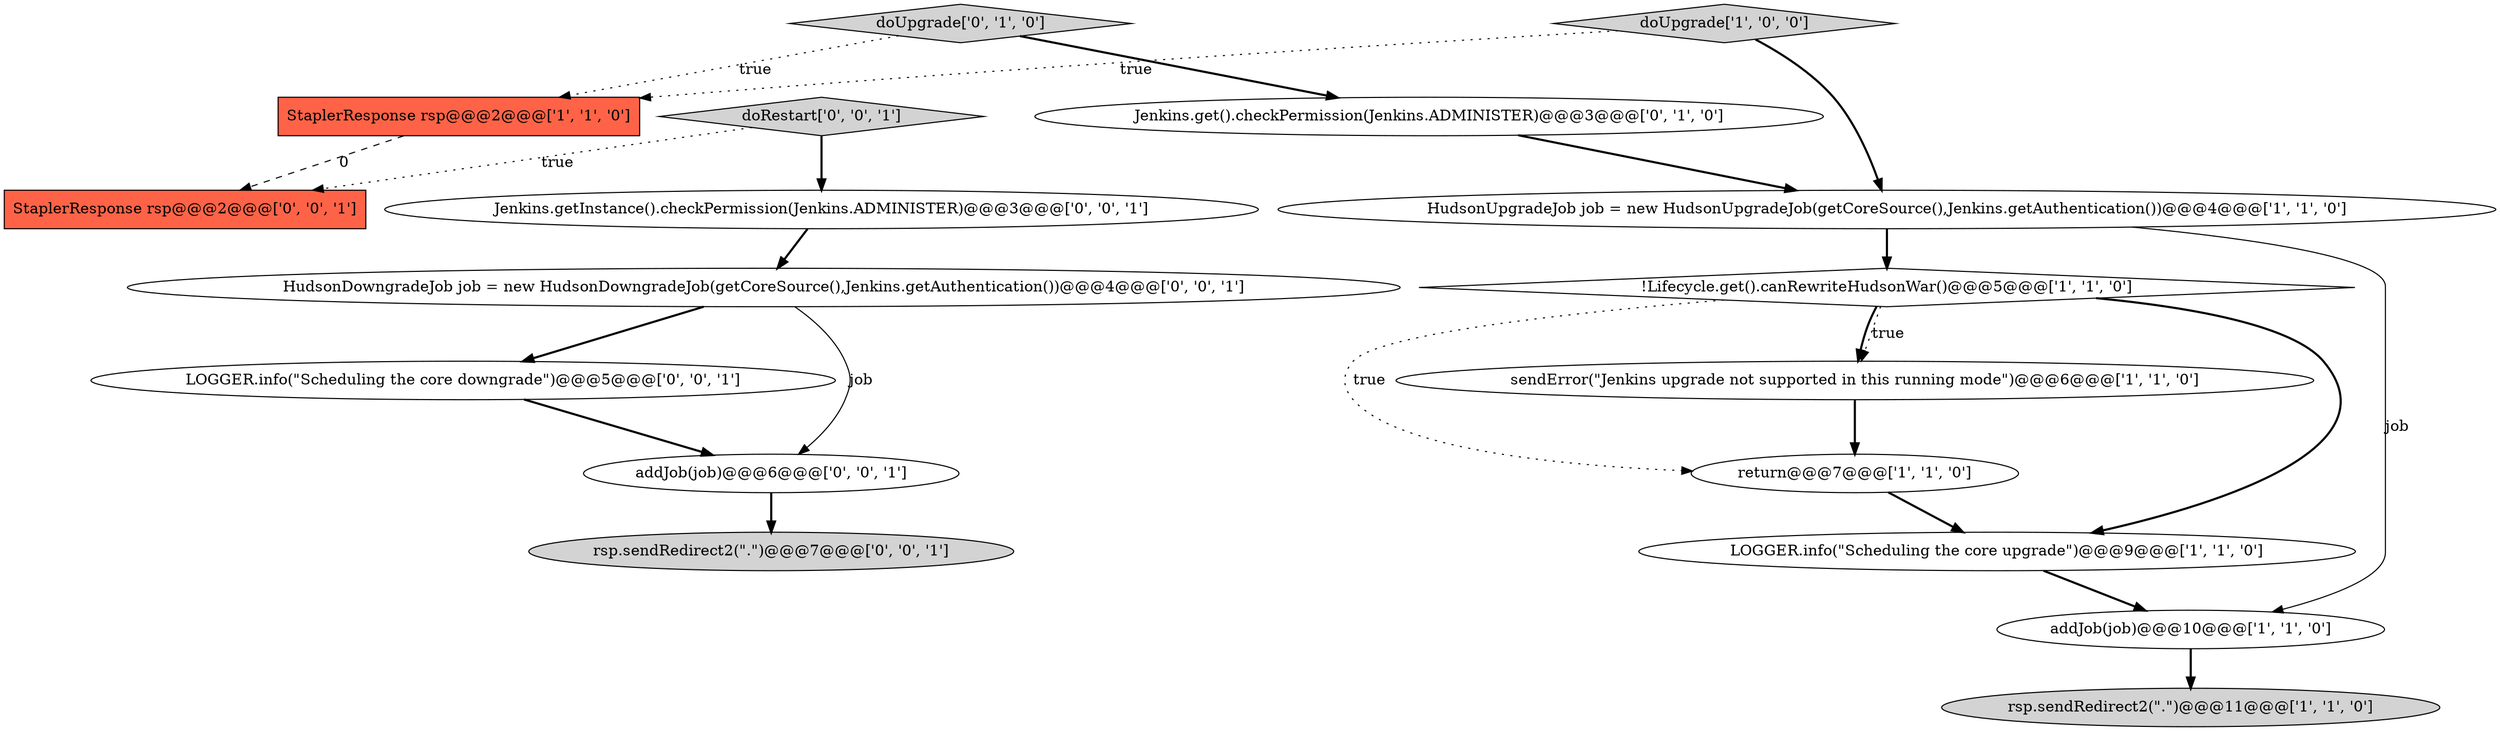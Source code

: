 digraph {
13 [style = filled, label = "doRestart['0', '0', '1']", fillcolor = lightgray, shape = diamond image = "AAA0AAABBB3BBB"];
10 [style = filled, label = "Jenkins.get().checkPermission(Jenkins.ADMINISTER)@@@3@@@['0', '1', '0']", fillcolor = white, shape = ellipse image = "AAA1AAABBB2BBB"];
17 [style = filled, label = "rsp.sendRedirect2(\".\")@@@7@@@['0', '0', '1']", fillcolor = lightgray, shape = ellipse image = "AAA0AAABBB3BBB"];
15 [style = filled, label = "HudsonDowngradeJob job = new HudsonDowngradeJob(getCoreSource(),Jenkins.getAuthentication())@@@4@@@['0', '0', '1']", fillcolor = white, shape = ellipse image = "AAA0AAABBB3BBB"];
4 [style = filled, label = "return@@@7@@@['1', '1', '0']", fillcolor = white, shape = ellipse image = "AAA0AAABBB1BBB"];
3 [style = filled, label = "sendError(\"Jenkins upgrade not supported in this running mode\")@@@6@@@['1', '1', '0']", fillcolor = white, shape = ellipse image = "AAA0AAABBB1BBB"];
5 [style = filled, label = "HudsonUpgradeJob job = new HudsonUpgradeJob(getCoreSource(),Jenkins.getAuthentication())@@@4@@@['1', '1', '0']", fillcolor = white, shape = ellipse image = "AAA0AAABBB1BBB"];
1 [style = filled, label = "StaplerResponse rsp@@@2@@@['1', '1', '0']", fillcolor = tomato, shape = box image = "AAA0AAABBB1BBB"];
8 [style = filled, label = "doUpgrade['1', '0', '0']", fillcolor = lightgray, shape = diamond image = "AAA0AAABBB1BBB"];
6 [style = filled, label = "addJob(job)@@@10@@@['1', '1', '0']", fillcolor = white, shape = ellipse image = "AAA0AAABBB1BBB"];
7 [style = filled, label = "LOGGER.info(\"Scheduling the core upgrade\")@@@9@@@['1', '1', '0']", fillcolor = white, shape = ellipse image = "AAA0AAABBB1BBB"];
16 [style = filled, label = "Jenkins.getInstance().checkPermission(Jenkins.ADMINISTER)@@@3@@@['0', '0', '1']", fillcolor = white, shape = ellipse image = "AAA0AAABBB3BBB"];
11 [style = filled, label = "LOGGER.info(\"Scheduling the core downgrade\")@@@5@@@['0', '0', '1']", fillcolor = white, shape = ellipse image = "AAA0AAABBB3BBB"];
0 [style = filled, label = "rsp.sendRedirect2(\".\")@@@11@@@['1', '1', '0']", fillcolor = lightgray, shape = ellipse image = "AAA0AAABBB1BBB"];
12 [style = filled, label = "addJob(job)@@@6@@@['0', '0', '1']", fillcolor = white, shape = ellipse image = "AAA0AAABBB3BBB"];
14 [style = filled, label = "StaplerResponse rsp@@@2@@@['0', '0', '1']", fillcolor = tomato, shape = box image = "AAA0AAABBB3BBB"];
2 [style = filled, label = "!Lifecycle.get().canRewriteHudsonWar()@@@5@@@['1', '1', '0']", fillcolor = white, shape = diamond image = "AAA0AAABBB1BBB"];
9 [style = filled, label = "doUpgrade['0', '1', '0']", fillcolor = lightgray, shape = diamond image = "AAA0AAABBB2BBB"];
5->2 [style = bold, label=""];
2->3 [style = dotted, label="true"];
4->7 [style = bold, label=""];
11->12 [style = bold, label=""];
2->4 [style = dotted, label="true"];
8->5 [style = bold, label=""];
2->7 [style = bold, label=""];
6->0 [style = bold, label=""];
7->6 [style = bold, label=""];
9->1 [style = dotted, label="true"];
16->15 [style = bold, label=""];
1->14 [style = dashed, label="0"];
2->3 [style = bold, label=""];
12->17 [style = bold, label=""];
15->11 [style = bold, label=""];
13->16 [style = bold, label=""];
15->12 [style = solid, label="job"];
5->6 [style = solid, label="job"];
8->1 [style = dotted, label="true"];
13->14 [style = dotted, label="true"];
3->4 [style = bold, label=""];
10->5 [style = bold, label=""];
9->10 [style = bold, label=""];
}

